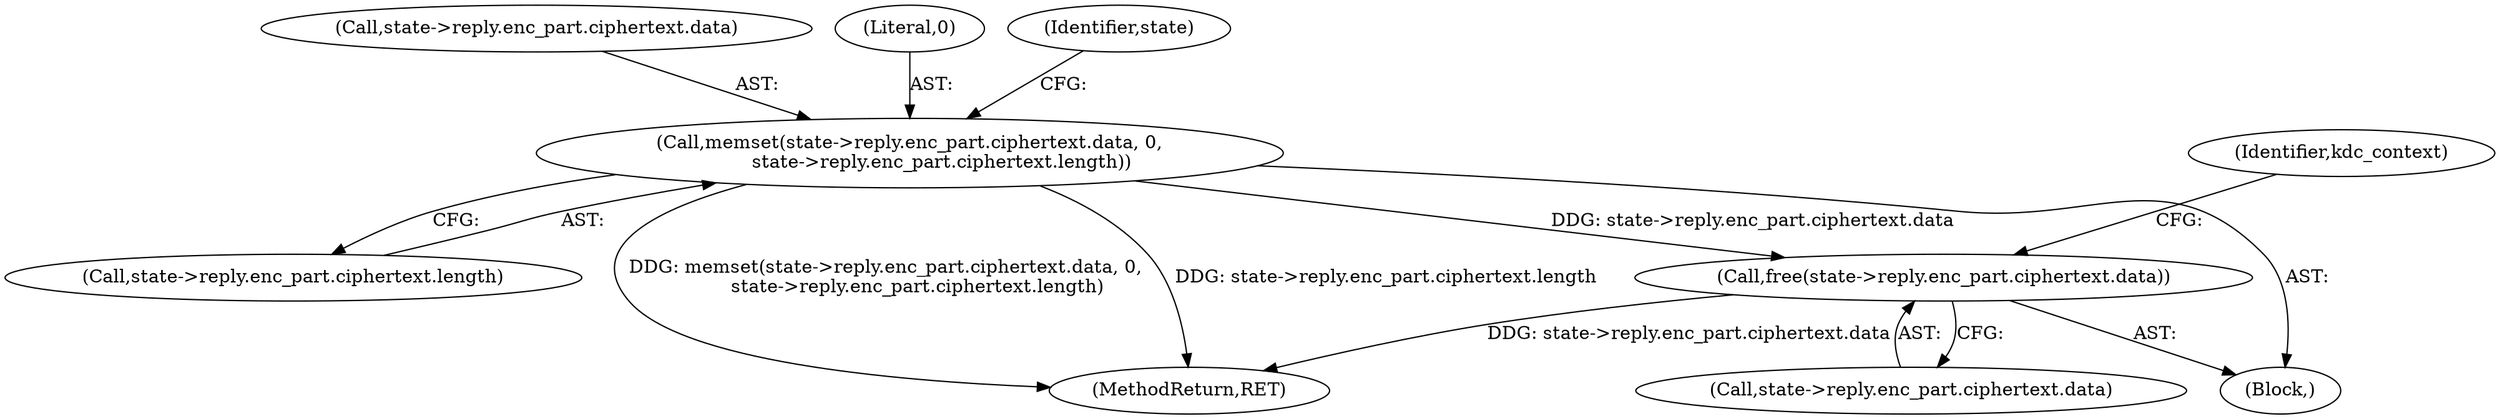 digraph "0_krb5_ffb35baac6981f9e8914f8f3bffd37f284b85970@API" {
"1000740" [label="(Call,free(state->reply.enc_part.ciphertext.data))"];
"1000720" [label="(Call,memset(state->reply.enc_part.ciphertext.data, 0,\n           state->reply.enc_part.ciphertext.length))"];
"1001161" [label="(MethodReturn,RET)"];
"1000731" [label="(Call,state->reply.enc_part.ciphertext.length)"];
"1000117" [label="(Block,)"];
"1000740" [label="(Call,free(state->reply.enc_part.ciphertext.data))"];
"1000720" [label="(Call,memset(state->reply.enc_part.ciphertext.data, 0,\n           state->reply.enc_part.ciphertext.length))"];
"1000721" [label="(Call,state->reply.enc_part.ciphertext.data)"];
"1000741" [label="(Call,state->reply.enc_part.ciphertext.data)"];
"1000751" [label="(Identifier,kdc_context)"];
"1000730" [label="(Literal,0)"];
"1000745" [label="(Identifier,state)"];
"1000740" -> "1000117"  [label="AST: "];
"1000740" -> "1000741"  [label="CFG: "];
"1000741" -> "1000740"  [label="AST: "];
"1000751" -> "1000740"  [label="CFG: "];
"1000740" -> "1001161"  [label="DDG: state->reply.enc_part.ciphertext.data"];
"1000720" -> "1000740"  [label="DDG: state->reply.enc_part.ciphertext.data"];
"1000720" -> "1000117"  [label="AST: "];
"1000720" -> "1000731"  [label="CFG: "];
"1000721" -> "1000720"  [label="AST: "];
"1000730" -> "1000720"  [label="AST: "];
"1000731" -> "1000720"  [label="AST: "];
"1000745" -> "1000720"  [label="CFG: "];
"1000720" -> "1001161"  [label="DDG: state->reply.enc_part.ciphertext.length"];
"1000720" -> "1001161"  [label="DDG: memset(state->reply.enc_part.ciphertext.data, 0,\n           state->reply.enc_part.ciphertext.length)"];
}
